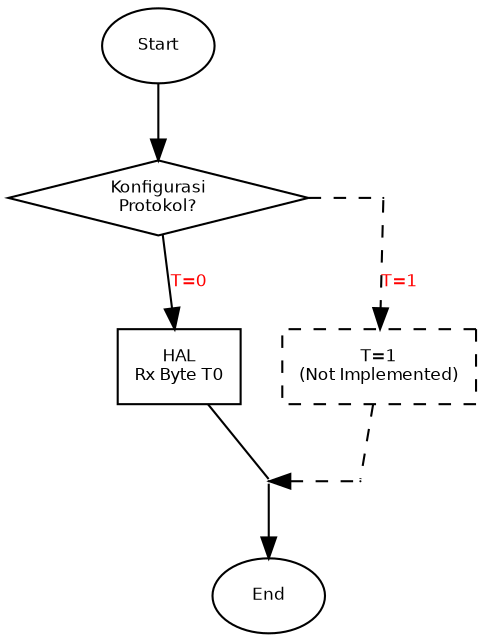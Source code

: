 digraph Flow_RxByte {
 
 node [
         fontname = "Bitstream Vera Sans"
         fontsize = 8
         shape = "record"
     ]

 edge [
         fontname = "Bitstream Vera Sans"
         fontsize = 8
         fontcolor = "Red"
     ]

// all blocks
start [label="Start", shape="oval"];
config [label="Konfigurasi\nProtokol?", shape="diamond", fixedsize=true, width=2]
hal_recbytet0 [label="HAL\nRx Byte T0", shape="box"]
t1 [label="T=1\n(Not Implemented)", shape="box", style="dashed"]
end [label="End", shape="oval"];

// relations
start -> config;
config -> hal_recbytet0 [label="T=0"];
/* hal_recbytet0 -> end; */
dlast [width=0, shape="point", label="."];
hal_recbytet0 -> dlast [arrowhead=none]
dlast -> end;
/* config -> t1 [label="T=1"]; */
d0a [width=0, shape="point", label="."];
d0b [width=0, shape="point", label="."];
{rank=same; config -> d0a [arrowhead=none, style=dashed];}
d0a -> t1 [label="T=1", style=dashed]
t1 -> d0b [arrowhead=none, style=dashed]
{rank=same; dlast -> d0b [dir=back, style=dashed];}

}
